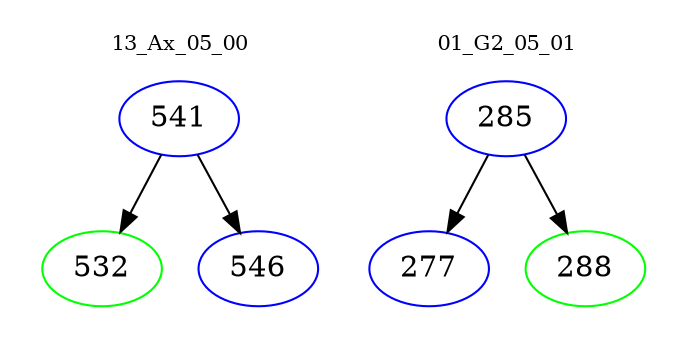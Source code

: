 digraph{
subgraph cluster_0 {
color = white
label = "13_Ax_05_00";
fontsize=10;
T0_541 [label="541", color="blue"]
T0_541 -> T0_532 [color="black"]
T0_532 [label="532", color="green"]
T0_541 -> T0_546 [color="black"]
T0_546 [label="546", color="blue"]
}
subgraph cluster_1 {
color = white
label = "01_G2_05_01";
fontsize=10;
T1_285 [label="285", color="blue"]
T1_285 -> T1_277 [color="black"]
T1_277 [label="277", color="blue"]
T1_285 -> T1_288 [color="black"]
T1_288 [label="288", color="green"]
}
}
